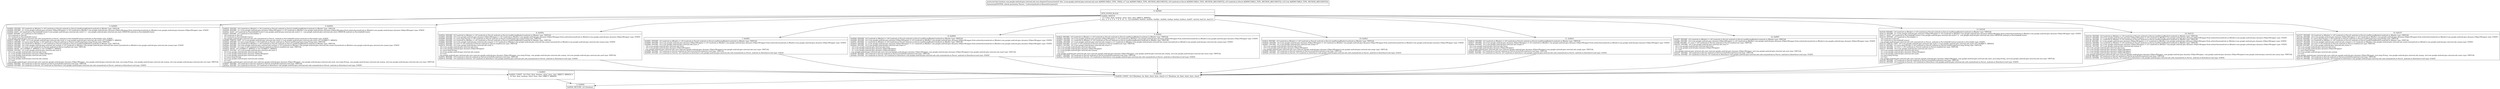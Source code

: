 digraph "CFG forcom.google.android.gms.internal.ads.zzzu.dispatchTransaction(ILandroid\/os\/Parcel;Landroid\/os\/Parcel;I)Z" {
Node_0 [shape=record,label="{0\:\ 0x0000|MTH_ENTER_BLOCK\l|0x0000: SWITCH  \l  (r7 I:?[int, float, boolean, short, byte, char, OBJECT, ARRAY])\l k:[1, 2, 3, 4, 5, 6, 7, 8, 9, 10, 11, 12] t:[0x0005, 0x0032, 0x005e, 0x0081, 0x0094, 0x00af, 0x00cf, 0x00e3, 0x00f7, 0x010f, 0x0133, 0x0157] \l}"];
Node_1 [shape=record,label="{1\:\ 0x0003|0x0003: CONST  (r0 I:?[int, float, boolean, short, byte, char, OBJECT, ARRAY]) = \l  (0 ?[int, float, boolean, short, byte, char, OBJECT, ARRAY])\l \l}"];
Node_2 [shape=record,label="{2\:\ 0x0004|0x0004: RETURN  (r0 I:boolean) \l}"];
Node_3 [shape=record,label="{3\:\ 0x0005|0x0005: INVOKE  (r0 I:android.os.IBinder) = (r8 I:android.os.Parcel) android.os.Parcel.readStrongBinder():android.os.IBinder type: VIRTUAL \l0x0009: INVOKE  (r1 I:com.google.android.gms.dynamic.IObjectWrapper) = (r0 I:android.os.IBinder) com.google.android.gms.dynamic.IObjectWrapper.Stub.asInterface(android.os.IBinder):com.google.android.gms.dynamic.IObjectWrapper type: STATIC \l0x000d: SGET  (r0 I:android.os.Parcelable$Creator\<com.google.android.gms.internal.ads.zzyb\>) =  com.google.android.gms.internal.ads.zzyb.CREATOR android.os.Parcelable$Creator \l0x000f: INVOKE  (r2 I:android.os.Parcelable) = \l  (r8 I:android.os.Parcel)\l  (r0 I:android.os.Parcelable$Creator)\l com.google.android.gms.internal.ads.zzfo.zza(android.os.Parcel, android.os.Parcelable$Creator):android.os.Parcelable type: STATIC \l0x0013: CHECK_CAST  (r2 I:com.google.android.gms.internal.ads.zzyb) = (com.google.android.gms.internal.ads.zzyb) (r2 I:?[OBJECT, ARRAY]) \l0x0015: INVOKE  (r3 I:java.lang.String) = (r8 I:android.os.Parcel) android.os.Parcel.readString():java.lang.String type: VIRTUAL \l0x0019: INVOKE  (r0 I:android.os.IBinder) = (r8 I:android.os.Parcel) android.os.Parcel.readStrongBinder():android.os.IBinder type: VIRTUAL \l0x001d: INVOKE  (r4 I:com.google.android.gms.internal.ads.zzamq) = (r0 I:android.os.IBinder) com.google.android.gms.internal.ads.zzamr.zzy(android.os.IBinder):com.google.android.gms.internal.ads.zzamq type: STATIC \l0x0021: INVOKE  (r5 I:int) = (r8 I:android.os.Parcel) android.os.Parcel.readInt():int type: VIRTUAL \l0x0025: MOVE  (r0 I:?[OBJECT, ARRAY]) = (r6 I:?[OBJECT, ARRAY]) \l0x0026: INVOKE  (r0 I:com.google.android.gms.internal.ads.zzzi) = \l  (r0 I:com.google.android.gms.internal.ads.zzzu)\l  (r1 I:com.google.android.gms.dynamic.IObjectWrapper)\l  (r2 I:com.google.android.gms.internal.ads.zzyb)\l  (r3 I:java.lang.String)\l  (r4 I:com.google.android.gms.internal.ads.zzamq)\l  (r5 I:int)\l com.google.android.gms.internal.ads.zzzu.zza(com.google.android.gms.dynamic.IObjectWrapper, com.google.android.gms.internal.ads.zzyb, java.lang.String, com.google.android.gms.internal.ads.zzamq, int):com.google.android.gms.internal.ads.zzzi type: VIRTUAL \l0x002a: INVOKE  (r9 I:android.os.Parcel) android.os.Parcel.writeNoException():void type: VIRTUAL \l0x002d: INVOKE  (r9 I:android.os.Parcel), (r0 I:android.os.IInterface) com.google.android.gms.internal.ads.zzfo.zza(android.os.Parcel, android.os.IInterface):void type: STATIC \l}"];
Node_4 [shape=record,label="{4\:\ 0x0030|0x0030: CONST  (r0 I:?[boolean, int, float, short, byte, char]) = (1 ?[boolean, int, float, short, byte, char]) \l}"];
Node_5 [shape=record,label="{5\:\ 0x0032|0x0032: INVOKE  (r0 I:android.os.IBinder) = (r8 I:android.os.Parcel) android.os.Parcel.readStrongBinder():android.os.IBinder type: VIRTUAL \l0x0036: INVOKE  (r1 I:com.google.android.gms.dynamic.IObjectWrapper) = (r0 I:android.os.IBinder) com.google.android.gms.dynamic.IObjectWrapper.Stub.asInterface(android.os.IBinder):com.google.android.gms.dynamic.IObjectWrapper type: STATIC \l0x003a: SGET  (r0 I:android.os.Parcelable$Creator\<com.google.android.gms.internal.ads.zzyb\>) =  com.google.android.gms.internal.ads.zzyb.CREATOR android.os.Parcelable$Creator \l0x003c: INVOKE  (r2 I:android.os.Parcelable) = \l  (r8 I:android.os.Parcel)\l  (r0 I:android.os.Parcelable$Creator)\l com.google.android.gms.internal.ads.zzfo.zza(android.os.Parcel, android.os.Parcelable$Creator):android.os.Parcelable type: STATIC \l0x0040: CHECK_CAST  (r2 I:com.google.android.gms.internal.ads.zzyb) = (com.google.android.gms.internal.ads.zzyb) (r2 I:?[OBJECT, ARRAY]) \l0x0042: INVOKE  (r3 I:java.lang.String) = (r8 I:android.os.Parcel) android.os.Parcel.readString():java.lang.String type: VIRTUAL \l0x0046: INVOKE  (r0 I:android.os.IBinder) = (r8 I:android.os.Parcel) android.os.Parcel.readStrongBinder():android.os.IBinder type: VIRTUAL \l0x004a: INVOKE  (r4 I:com.google.android.gms.internal.ads.zzamq) = (r0 I:android.os.IBinder) com.google.android.gms.internal.ads.zzamr.zzy(android.os.IBinder):com.google.android.gms.internal.ads.zzamq type: STATIC \l0x004e: INVOKE  (r5 I:int) = (r8 I:android.os.Parcel) android.os.Parcel.readInt():int type: VIRTUAL \l0x0052: MOVE  (r0 I:?[OBJECT, ARRAY]) = (r6 I:?[OBJECT, ARRAY]) \l0x0053: INVOKE  (r0 I:com.google.android.gms.internal.ads.zzzi) = \l  (r0 I:com.google.android.gms.internal.ads.zzzu)\l  (r1 I:com.google.android.gms.dynamic.IObjectWrapper)\l  (r2 I:com.google.android.gms.internal.ads.zzyb)\l  (r3 I:java.lang.String)\l  (r4 I:com.google.android.gms.internal.ads.zzamq)\l  (r5 I:int)\l com.google.android.gms.internal.ads.zzzu.zzb(com.google.android.gms.dynamic.IObjectWrapper, com.google.android.gms.internal.ads.zzyb, java.lang.String, com.google.android.gms.internal.ads.zzamq, int):com.google.android.gms.internal.ads.zzzi type: VIRTUAL \l0x0057: INVOKE  (r9 I:android.os.Parcel) android.os.Parcel.writeNoException():void type: VIRTUAL \l0x005a: INVOKE  (r9 I:android.os.Parcel), (r0 I:android.os.IInterface) com.google.android.gms.internal.ads.zzfo.zza(android.os.Parcel, android.os.IInterface):void type: STATIC \l}"];
Node_6 [shape=record,label="{6\:\ 0x005e|0x005e: INVOKE  (r0 I:android.os.IBinder) = (r8 I:android.os.Parcel) android.os.Parcel.readStrongBinder():android.os.IBinder type: VIRTUAL \l0x0062: INVOKE  (r0 I:com.google.android.gms.dynamic.IObjectWrapper) = (r0 I:android.os.IBinder) com.google.android.gms.dynamic.IObjectWrapper.Stub.asInterface(android.os.IBinder):com.google.android.gms.dynamic.IObjectWrapper type: STATIC \l0x0066: INVOKE  (r1 I:java.lang.String) = (r8 I:android.os.Parcel) android.os.Parcel.readString():java.lang.String type: VIRTUAL \l0x006a: INVOKE  (r2 I:android.os.IBinder) = (r8 I:android.os.Parcel) android.os.Parcel.readStrongBinder():android.os.IBinder type: VIRTUAL \l0x006e: INVOKE  (r2 I:com.google.android.gms.internal.ads.zzamq) = (r2 I:android.os.IBinder) com.google.android.gms.internal.ads.zzamr.zzy(android.os.IBinder):com.google.android.gms.internal.ads.zzamq type: STATIC \l0x0072: INVOKE  (r3 I:int) = (r8 I:android.os.Parcel) android.os.Parcel.readInt():int type: VIRTUAL \l0x0076: INVOKE  (r0 I:com.google.android.gms.internal.ads.zzzd) = \l  (r6 I:com.google.android.gms.internal.ads.zzzu)\l  (r0 I:com.google.android.gms.dynamic.IObjectWrapper)\l  (r1 I:java.lang.String)\l  (r2 I:com.google.android.gms.internal.ads.zzamq)\l  (r3 I:int)\l com.google.android.gms.internal.ads.zzzu.zza(com.google.android.gms.dynamic.IObjectWrapper, java.lang.String, com.google.android.gms.internal.ads.zzamq, int):com.google.android.gms.internal.ads.zzzd type: VIRTUAL \l0x007a: INVOKE  (r9 I:android.os.Parcel) android.os.Parcel.writeNoException():void type: VIRTUAL \l0x007d: INVOKE  (r9 I:android.os.Parcel), (r0 I:android.os.IInterface) com.google.android.gms.internal.ads.zzfo.zza(android.os.Parcel, android.os.IInterface):void type: STATIC \l}"];
Node_7 [shape=record,label="{7\:\ 0x0081|0x0081: INVOKE  (r0 I:android.os.IBinder) = (r8 I:android.os.Parcel) android.os.Parcel.readStrongBinder():android.os.IBinder type: VIRTUAL \l0x0085: INVOKE  (r0 I:com.google.android.gms.dynamic.IObjectWrapper) = (r0 I:android.os.IBinder) com.google.android.gms.dynamic.IObjectWrapper.Stub.asInterface(android.os.IBinder):com.google.android.gms.dynamic.IObjectWrapper type: STATIC \l0x0089: INVOKE  (r0 I:com.google.android.gms.internal.ads.zzzz) = \l  (r6 I:com.google.android.gms.internal.ads.zzzu)\l  (r0 I:com.google.android.gms.dynamic.IObjectWrapper)\l com.google.android.gms.internal.ads.zzzu.zzg(com.google.android.gms.dynamic.IObjectWrapper):com.google.android.gms.internal.ads.zzzz type: VIRTUAL \l0x008d: INVOKE  (r9 I:android.os.Parcel) android.os.Parcel.writeNoException():void type: VIRTUAL \l0x0090: INVOKE  (r9 I:android.os.Parcel), (r0 I:android.os.IInterface) com.google.android.gms.internal.ads.zzfo.zza(android.os.Parcel, android.os.IInterface):void type: STATIC \l}"];
Node_8 [shape=record,label="{8\:\ 0x0094|0x0094: INVOKE  (r0 I:android.os.IBinder) = (r8 I:android.os.Parcel) android.os.Parcel.readStrongBinder():android.os.IBinder type: VIRTUAL \l0x0098: INVOKE  (r0 I:com.google.android.gms.dynamic.IObjectWrapper) = (r0 I:android.os.IBinder) com.google.android.gms.dynamic.IObjectWrapper.Stub.asInterface(android.os.IBinder):com.google.android.gms.dynamic.IObjectWrapper type: STATIC \l0x009c: INVOKE  (r1 I:android.os.IBinder) = (r8 I:android.os.Parcel) android.os.Parcel.readStrongBinder():android.os.IBinder type: VIRTUAL \l0x00a0: INVOKE  (r1 I:com.google.android.gms.dynamic.IObjectWrapper) = (r1 I:android.os.IBinder) com.google.android.gms.dynamic.IObjectWrapper.Stub.asInterface(android.os.IBinder):com.google.android.gms.dynamic.IObjectWrapper type: STATIC \l0x00a4: INVOKE  (r0 I:com.google.android.gms.internal.ads.zzael) = \l  (r6 I:com.google.android.gms.internal.ads.zzzu)\l  (r0 I:com.google.android.gms.dynamic.IObjectWrapper)\l  (r1 I:com.google.android.gms.dynamic.IObjectWrapper)\l com.google.android.gms.internal.ads.zzzu.zzc(com.google.android.gms.dynamic.IObjectWrapper, com.google.android.gms.dynamic.IObjectWrapper):com.google.android.gms.internal.ads.zzael type: VIRTUAL \l0x00a8: INVOKE  (r9 I:android.os.Parcel) android.os.Parcel.writeNoException():void type: VIRTUAL \l0x00ab: INVOKE  (r9 I:android.os.Parcel), (r0 I:android.os.IInterface) com.google.android.gms.internal.ads.zzfo.zza(android.os.Parcel, android.os.IInterface):void type: STATIC \l}"];
Node_9 [shape=record,label="{9\:\ 0x00af|0x00af: INVOKE  (r0 I:android.os.IBinder) = (r8 I:android.os.Parcel) android.os.Parcel.readStrongBinder():android.os.IBinder type: VIRTUAL \l0x00b3: INVOKE  (r0 I:com.google.android.gms.dynamic.IObjectWrapper) = (r0 I:android.os.IBinder) com.google.android.gms.dynamic.IObjectWrapper.Stub.asInterface(android.os.IBinder):com.google.android.gms.dynamic.IObjectWrapper type: STATIC \l0x00b7: INVOKE  (r1 I:android.os.IBinder) = (r8 I:android.os.Parcel) android.os.Parcel.readStrongBinder():android.os.IBinder type: VIRTUAL \l0x00bb: INVOKE  (r1 I:com.google.android.gms.internal.ads.zzamq) = (r1 I:android.os.IBinder) com.google.android.gms.internal.ads.zzamr.zzy(android.os.IBinder):com.google.android.gms.internal.ads.zzamq type: STATIC \l0x00bf: INVOKE  (r2 I:int) = (r8 I:android.os.Parcel) android.os.Parcel.readInt():int type: VIRTUAL \l0x00c3: INVOKE  (r0 I:com.google.android.gms.internal.ads.zzasx) = \l  (r6 I:com.google.android.gms.internal.ads.zzzu)\l  (r0 I:com.google.android.gms.dynamic.IObjectWrapper)\l  (r1 I:com.google.android.gms.internal.ads.zzamq)\l  (r2 I:int)\l com.google.android.gms.internal.ads.zzzu.zza(com.google.android.gms.dynamic.IObjectWrapper, com.google.android.gms.internal.ads.zzamq, int):com.google.android.gms.internal.ads.zzasx type: VIRTUAL \l0x00c7: INVOKE  (r9 I:android.os.Parcel) android.os.Parcel.writeNoException():void type: VIRTUAL \l0x00ca: INVOKE  (r9 I:android.os.Parcel), (r0 I:android.os.IInterface) com.google.android.gms.internal.ads.zzfo.zza(android.os.Parcel, android.os.IInterface):void type: STATIC \l}"];
Node_10 [shape=record,label="{10\:\ 0x00cf|0x00cf: INVOKE  (r0 I:android.os.IBinder) = (r8 I:android.os.Parcel) android.os.Parcel.readStrongBinder():android.os.IBinder type: VIRTUAL \l0x00d3: INVOKE  (r0 I:com.google.android.gms.dynamic.IObjectWrapper) = (r0 I:android.os.IBinder) com.google.android.gms.dynamic.IObjectWrapper.Stub.asInterface(android.os.IBinder):com.google.android.gms.dynamic.IObjectWrapper type: STATIC \l0x00d7: INVOKE  (r0 I:com.google.android.gms.internal.ads.zzaqr) = \l  (r6 I:com.google.android.gms.internal.ads.zzzu)\l  (r0 I:com.google.android.gms.dynamic.IObjectWrapper)\l com.google.android.gms.internal.ads.zzzu.zzh(com.google.android.gms.dynamic.IObjectWrapper):com.google.android.gms.internal.ads.zzaqr type: VIRTUAL \l0x00db: INVOKE  (r9 I:android.os.Parcel) android.os.Parcel.writeNoException():void type: VIRTUAL \l0x00de: INVOKE  (r9 I:android.os.Parcel), (r0 I:android.os.IInterface) com.google.android.gms.internal.ads.zzfo.zza(android.os.Parcel, android.os.IInterface):void type: STATIC \l}"];
Node_11 [shape=record,label="{11\:\ 0x00e3|0x00e3: INVOKE  (r0 I:android.os.IBinder) = (r8 I:android.os.Parcel) android.os.Parcel.readStrongBinder():android.os.IBinder type: VIRTUAL \l0x00e7: INVOKE  (r0 I:com.google.android.gms.dynamic.IObjectWrapper) = (r0 I:android.os.IBinder) com.google.android.gms.dynamic.IObjectWrapper.Stub.asInterface(android.os.IBinder):com.google.android.gms.dynamic.IObjectWrapper type: STATIC \l0x00eb: INVOKE  (r0 I:com.google.android.gms.internal.ads.zzaqh) = \l  (r6 I:com.google.android.gms.internal.ads.zzzu)\l  (r0 I:com.google.android.gms.dynamic.IObjectWrapper)\l com.google.android.gms.internal.ads.zzzu.zzf(com.google.android.gms.dynamic.IObjectWrapper):com.google.android.gms.internal.ads.zzaqh type: VIRTUAL \l0x00ef: INVOKE  (r9 I:android.os.Parcel) android.os.Parcel.writeNoException():void type: VIRTUAL \l0x00f2: INVOKE  (r9 I:android.os.Parcel), (r0 I:android.os.IInterface) com.google.android.gms.internal.ads.zzfo.zza(android.os.Parcel, android.os.IInterface):void type: STATIC \l}"];
Node_12 [shape=record,label="{12\:\ 0x00f7|0x00f7: INVOKE  (r0 I:android.os.IBinder) = (r8 I:android.os.Parcel) android.os.Parcel.readStrongBinder():android.os.IBinder type: VIRTUAL \l0x00fb: INVOKE  (r0 I:com.google.android.gms.dynamic.IObjectWrapper) = (r0 I:android.os.IBinder) com.google.android.gms.dynamic.IObjectWrapper.Stub.asInterface(android.os.IBinder):com.google.android.gms.dynamic.IObjectWrapper type: STATIC \l0x00ff: INVOKE  (r1 I:int) = (r8 I:android.os.Parcel) android.os.Parcel.readInt():int type: VIRTUAL \l0x0103: INVOKE  (r0 I:com.google.android.gms.internal.ads.zzzz) = \l  (r6 I:com.google.android.gms.internal.ads.zzzu)\l  (r0 I:com.google.android.gms.dynamic.IObjectWrapper)\l  (r1 I:int)\l com.google.android.gms.internal.ads.zzzu.zza(com.google.android.gms.dynamic.IObjectWrapper, int):com.google.android.gms.internal.ads.zzzz type: VIRTUAL \l0x0107: INVOKE  (r9 I:android.os.Parcel) android.os.Parcel.writeNoException():void type: VIRTUAL \l0x010a: INVOKE  (r9 I:android.os.Parcel), (r0 I:android.os.IInterface) com.google.android.gms.internal.ads.zzfo.zza(android.os.Parcel, android.os.IInterface):void type: STATIC \l}"];
Node_13 [shape=record,label="{13\:\ 0x010f|0x010f: INVOKE  (r0 I:android.os.IBinder) = (r8 I:android.os.Parcel) android.os.Parcel.readStrongBinder():android.os.IBinder type: VIRTUAL \l0x0113: INVOKE  (r1 I:com.google.android.gms.dynamic.IObjectWrapper) = (r0 I:android.os.IBinder) com.google.android.gms.dynamic.IObjectWrapper.Stub.asInterface(android.os.IBinder):com.google.android.gms.dynamic.IObjectWrapper type: STATIC \l0x0117: SGET  (r0 I:android.os.Parcelable$Creator\<com.google.android.gms.internal.ads.zzyb\>) =  com.google.android.gms.internal.ads.zzyb.CREATOR android.os.Parcelable$Creator \l0x0119: INVOKE  (r0 I:android.os.Parcelable) = \l  (r8 I:android.os.Parcel)\l  (r0 I:android.os.Parcelable$Creator)\l com.google.android.gms.internal.ads.zzfo.zza(android.os.Parcel, android.os.Parcelable$Creator):android.os.Parcelable type: STATIC \l0x011d: CHECK_CAST  (r0 I:com.google.android.gms.internal.ads.zzyb) = (com.google.android.gms.internal.ads.zzyb) (r0 I:?[OBJECT, ARRAY]) \l0x011f: INVOKE  (r2 I:java.lang.String) = (r8 I:android.os.Parcel) android.os.Parcel.readString():java.lang.String type: VIRTUAL \l0x0123: INVOKE  (r3 I:int) = (r8 I:android.os.Parcel) android.os.Parcel.readInt():int type: VIRTUAL \l0x0127: INVOKE  (r0 I:com.google.android.gms.internal.ads.zzzi) = \l  (r6 I:com.google.android.gms.internal.ads.zzzu)\l  (r1 I:com.google.android.gms.dynamic.IObjectWrapper)\l  (r0 I:com.google.android.gms.internal.ads.zzyb)\l  (r2 I:java.lang.String)\l  (r3 I:int)\l com.google.android.gms.internal.ads.zzzu.zza(com.google.android.gms.dynamic.IObjectWrapper, com.google.android.gms.internal.ads.zzyb, java.lang.String, int):com.google.android.gms.internal.ads.zzzi type: VIRTUAL \l0x012b: INVOKE  (r9 I:android.os.Parcel) android.os.Parcel.writeNoException():void type: VIRTUAL \l0x012e: INVOKE  (r9 I:android.os.Parcel), (r0 I:android.os.IInterface) com.google.android.gms.internal.ads.zzfo.zza(android.os.Parcel, android.os.IInterface):void type: STATIC \l}"];
Node_14 [shape=record,label="{14\:\ 0x0133|0x0133: INVOKE  (r0 I:android.os.IBinder) = (r8 I:android.os.Parcel) android.os.Parcel.readStrongBinder():android.os.IBinder type: VIRTUAL \l0x0137: INVOKE  (r0 I:com.google.android.gms.dynamic.IObjectWrapper) = (r0 I:android.os.IBinder) com.google.android.gms.dynamic.IObjectWrapper.Stub.asInterface(android.os.IBinder):com.google.android.gms.dynamic.IObjectWrapper type: STATIC \l0x013b: INVOKE  (r1 I:android.os.IBinder) = (r8 I:android.os.Parcel) android.os.Parcel.readStrongBinder():android.os.IBinder type: VIRTUAL \l0x013f: INVOKE  (r1 I:com.google.android.gms.dynamic.IObjectWrapper) = (r1 I:android.os.IBinder) com.google.android.gms.dynamic.IObjectWrapper.Stub.asInterface(android.os.IBinder):com.google.android.gms.dynamic.IObjectWrapper type: STATIC \l0x0143: INVOKE  (r2 I:android.os.IBinder) = (r8 I:android.os.Parcel) android.os.Parcel.readStrongBinder():android.os.IBinder type: VIRTUAL \l0x0147: INVOKE  (r2 I:com.google.android.gms.dynamic.IObjectWrapper) = (r2 I:android.os.IBinder) com.google.android.gms.dynamic.IObjectWrapper.Stub.asInterface(android.os.IBinder):com.google.android.gms.dynamic.IObjectWrapper type: STATIC \l0x014b: INVOKE  (r0 I:com.google.android.gms.internal.ads.zzaeq) = \l  (r6 I:com.google.android.gms.internal.ads.zzzu)\l  (r0 I:com.google.android.gms.dynamic.IObjectWrapper)\l  (r1 I:com.google.android.gms.dynamic.IObjectWrapper)\l  (r2 I:com.google.android.gms.dynamic.IObjectWrapper)\l com.google.android.gms.internal.ads.zzzu.zza(com.google.android.gms.dynamic.IObjectWrapper, com.google.android.gms.dynamic.IObjectWrapper, com.google.android.gms.dynamic.IObjectWrapper):com.google.android.gms.internal.ads.zzaeq type: VIRTUAL \l0x014f: INVOKE  (r9 I:android.os.Parcel) android.os.Parcel.writeNoException():void type: VIRTUAL \l0x0152: INVOKE  (r9 I:android.os.Parcel), (r0 I:android.os.IInterface) com.google.android.gms.internal.ads.zzfo.zza(android.os.Parcel, android.os.IInterface):void type: STATIC \l}"];
Node_15 [shape=record,label="{15\:\ 0x0157|0x0157: INVOKE  (r0 I:android.os.IBinder) = (r8 I:android.os.Parcel) android.os.Parcel.readStrongBinder():android.os.IBinder type: VIRTUAL \l0x015b: INVOKE  (r0 I:com.google.android.gms.dynamic.IObjectWrapper) = (r0 I:android.os.IBinder) com.google.android.gms.dynamic.IObjectWrapper.Stub.asInterface(android.os.IBinder):com.google.android.gms.dynamic.IObjectWrapper type: STATIC \l0x015f: INVOKE  (r1 I:java.lang.String) = (r8 I:android.os.Parcel) android.os.Parcel.readString():java.lang.String type: VIRTUAL \l0x0163: INVOKE  (r2 I:android.os.IBinder) = (r8 I:android.os.Parcel) android.os.Parcel.readStrongBinder():android.os.IBinder type: VIRTUAL \l0x0167: INVOKE  (r2 I:com.google.android.gms.internal.ads.zzamq) = (r2 I:android.os.IBinder) com.google.android.gms.internal.ads.zzamr.zzy(android.os.IBinder):com.google.android.gms.internal.ads.zzamq type: STATIC \l0x016b: INVOKE  (r3 I:int) = (r8 I:android.os.Parcel) android.os.Parcel.readInt():int type: VIRTUAL \l0x016f: INVOKE  (r0 I:com.google.android.gms.internal.ads.zzatu) = \l  (r6 I:com.google.android.gms.internal.ads.zzzu)\l  (r0 I:com.google.android.gms.dynamic.IObjectWrapper)\l  (r1 I:java.lang.String)\l  (r2 I:com.google.android.gms.internal.ads.zzamq)\l  (r3 I:int)\l com.google.android.gms.internal.ads.zzzu.zzb(com.google.android.gms.dynamic.IObjectWrapper, java.lang.String, com.google.android.gms.internal.ads.zzamq, int):com.google.android.gms.internal.ads.zzatu type: VIRTUAL \l0x0173: INVOKE  (r9 I:android.os.Parcel) android.os.Parcel.writeNoException():void type: VIRTUAL \l0x0176: INVOKE  (r9 I:android.os.Parcel), (r0 I:android.os.IInterface) com.google.android.gms.internal.ads.zzfo.zza(android.os.Parcel, android.os.IInterface):void type: STATIC \l}"];
MethodNode[shape=record,label="{protected final boolean com.google.android.gms.internal.ads.zzzu.dispatchTransaction((r6 'this' I:com.google.android.gms.internal.ads.zzzu A[IMMUTABLE_TYPE, THIS]), (r7 I:int A[IMMUTABLE_TYPE, METHOD_ARGUMENT]), (r8 I:android.os.Parcel A[IMMUTABLE_TYPE, METHOD_ARGUMENT]), (r9 I:android.os.Parcel A[IMMUTABLE_TYPE, METHOD_ARGUMENT]), (r10 I:int A[IMMUTABLE_TYPE, METHOD_ARGUMENT]))  | Annotation[SYSTEM, dalvik.annotation.Throws, \{value=[android.os.RemoteException]\}]\l}"];
MethodNode -> Node_0;
Node_0 -> Node_1;
Node_0 -> Node_3;
Node_0 -> Node_5;
Node_0 -> Node_6;
Node_0 -> Node_7;
Node_0 -> Node_8;
Node_0 -> Node_9;
Node_0 -> Node_10;
Node_0 -> Node_11;
Node_0 -> Node_12;
Node_0 -> Node_13;
Node_0 -> Node_14;
Node_0 -> Node_15;
Node_1 -> Node_2;
Node_3 -> Node_4;
Node_4 -> Node_2;
Node_5 -> Node_4;
Node_6 -> Node_4;
Node_7 -> Node_4;
Node_8 -> Node_4;
Node_9 -> Node_4;
Node_10 -> Node_4;
Node_11 -> Node_4;
Node_12 -> Node_4;
Node_13 -> Node_4;
Node_14 -> Node_4;
Node_15 -> Node_4;
}


